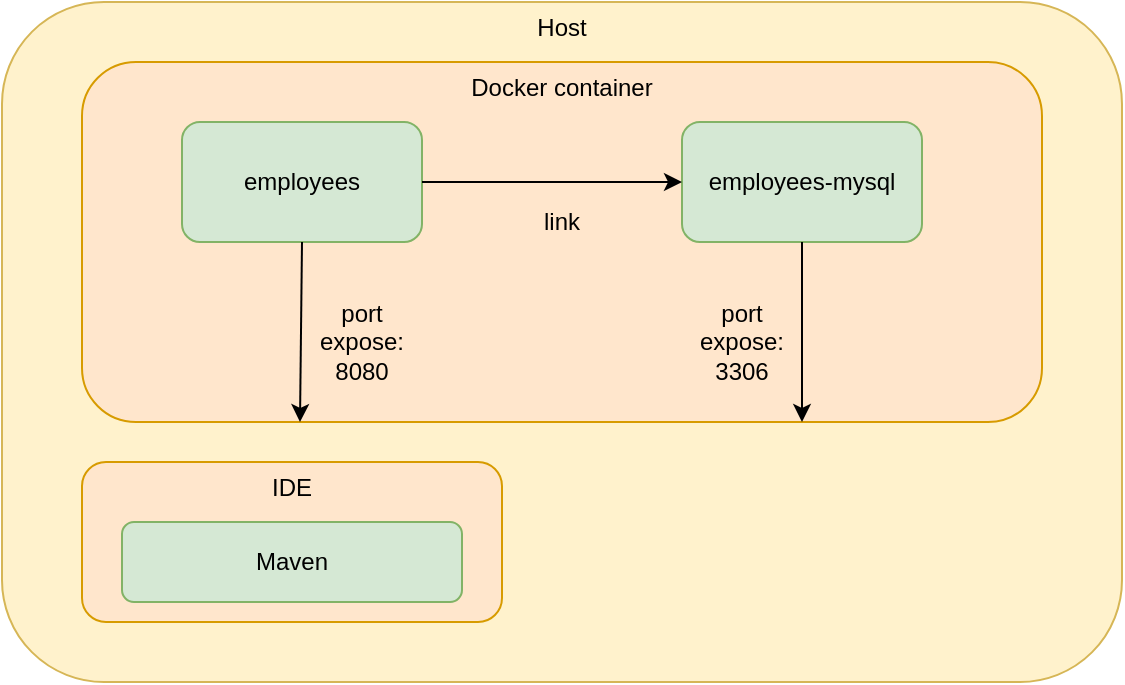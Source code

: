 <mxfile version="12.5.6" type="device"><diagram id="9tGhlXSpEGRejaoOGmIt" name="Page-1"><mxGraphModel dx="1422" dy="883" grid="1" gridSize="10" guides="1" tooltips="1" connect="1" arrows="1" fold="1" page="1" pageScale="1" pageWidth="827" pageHeight="1169" math="0" shadow="0"><root><mxCell id="0"/><mxCell id="1" parent="0"/><mxCell id="eiJQtfeLJvvKjMKrIT-G-8" value="&lt;div&gt;Host&lt;/div&gt;" style="rounded=1;whiteSpace=wrap;html=1;labelPosition=center;verticalLabelPosition=top;align=center;verticalAlign=bottom;spacing=-20;fillColor=#fff2cc;strokeColor=#d6b656;" vertex="1" parent="1"><mxGeometry x="100" y="80" width="560" height="340" as="geometry"/></mxCell><mxCell id="eiJQtfeLJvvKjMKrIT-G-2" value="Docker container" style="rounded=1;whiteSpace=wrap;html=1;labelPosition=center;verticalLabelPosition=top;align=center;verticalAlign=bottom;spacing=-20;fillColor=#ffe6cc;strokeColor=#d79b00;" vertex="1" parent="1"><mxGeometry x="140" y="110" width="480" height="180" as="geometry"/></mxCell><mxCell id="eiJQtfeLJvvKjMKrIT-G-1" value="employees" style="rounded=1;whiteSpace=wrap;html=1;fillColor=#d5e8d4;strokeColor=#82b366;" vertex="1" parent="1"><mxGeometry x="190" y="140" width="120" height="60" as="geometry"/></mxCell><mxCell id="eiJQtfeLJvvKjMKrIT-G-3" value="employees-mysql" style="rounded=1;whiteSpace=wrap;html=1;fillColor=#d5e8d4;strokeColor=#82b366;" vertex="1" parent="1"><mxGeometry x="440" y="140" width="120" height="60" as="geometry"/></mxCell><mxCell id="eiJQtfeLJvvKjMKrIT-G-5" value="" style="endArrow=classic;html=1;entryX=0;entryY=0.5;entryDx=0;entryDy=0;" edge="1" parent="1" source="eiJQtfeLJvvKjMKrIT-G-1" target="eiJQtfeLJvvKjMKrIT-G-3"><mxGeometry width="50" height="50" relative="1" as="geometry"><mxPoint x="140" y="360" as="sourcePoint"/><mxPoint x="190" y="310" as="targetPoint"/></mxGeometry></mxCell><mxCell id="eiJQtfeLJvvKjMKrIT-G-6" value="link" style="text;html=1;strokeColor=none;fillColor=none;align=center;verticalAlign=middle;whiteSpace=wrap;rounded=0;" vertex="1" parent="1"><mxGeometry x="360" y="180" width="40" height="20" as="geometry"/></mxCell><mxCell id="eiJQtfeLJvvKjMKrIT-G-10" value="IDE" style="rounded=1;whiteSpace=wrap;html=1;labelPosition=center;verticalLabelPosition=top;align=center;verticalAlign=bottom;spacing=-20;fillColor=#ffe6cc;strokeColor=#d79b00;" vertex="1" parent="1"><mxGeometry x="140" y="310" width="210" height="80" as="geometry"/></mxCell><mxCell id="eiJQtfeLJvvKjMKrIT-G-12" value="" style="endArrow=classic;html=1;entryX=0.75;entryY=1;entryDx=0;entryDy=0;exitX=0.5;exitY=1;exitDx=0;exitDy=0;" edge="1" parent="1" source="eiJQtfeLJvvKjMKrIT-G-3" target="eiJQtfeLJvvKjMKrIT-G-2"><mxGeometry width="50" height="50" relative="1" as="geometry"><mxPoint x="100" y="470" as="sourcePoint"/><mxPoint x="150" y="420" as="targetPoint"/></mxGeometry></mxCell><mxCell id="eiJQtfeLJvvKjMKrIT-G-13" value="" style="endArrow=classic;html=1;exitX=0.5;exitY=1;exitDx=0;exitDy=0;" edge="1" parent="1" source="eiJQtfeLJvvKjMKrIT-G-1"><mxGeometry width="50" height="50" relative="1" as="geometry"><mxPoint x="510" y="210" as="sourcePoint"/><mxPoint x="249" y="290" as="targetPoint"/></mxGeometry></mxCell><mxCell id="eiJQtfeLJvvKjMKrIT-G-14" value="port expose: 8080" style="text;html=1;strokeColor=none;fillColor=none;align=center;verticalAlign=middle;whiteSpace=wrap;rounded=0;" vertex="1" parent="1"><mxGeometry x="260" y="240" width="40" height="20" as="geometry"/></mxCell><mxCell id="eiJQtfeLJvvKjMKrIT-G-15" value="port expose: 3306" style="text;html=1;strokeColor=none;fillColor=none;align=center;verticalAlign=middle;whiteSpace=wrap;rounded=0;" vertex="1" parent="1"><mxGeometry x="450" y="240" width="40" height="20" as="geometry"/></mxCell><mxCell id="eiJQtfeLJvvKjMKrIT-G-17" value="Maven" style="rounded=1;whiteSpace=wrap;html=1;fillColor=#d5e8d4;strokeColor=#82b366;" vertex="1" parent="1"><mxGeometry x="160" y="340" width="170" height="40" as="geometry"/></mxCell></root></mxGraphModel></diagram></mxfile>
